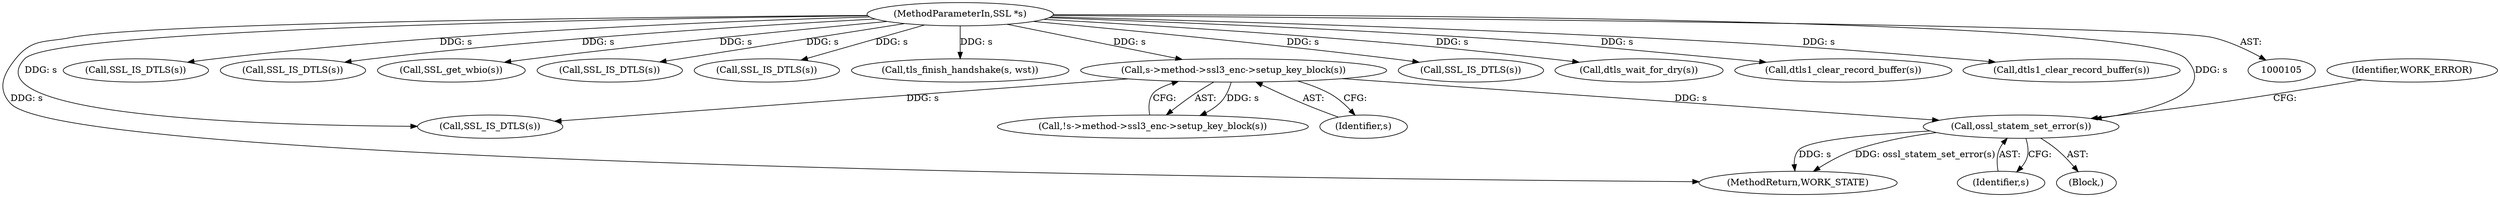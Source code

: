 digraph "0_openssl_f5c7f5dfbaf0d2f7d946d0fe86f08e6bcb36ed0d_3@pointer" {
"1000205" [label="(Call,ossl_statem_set_error(s))"];
"1000202" [label="(Call,s->method->ssl3_enc->setup_key_block(s))"];
"1000106" [label="(MethodParameterIn,SSL *s)"];
"1000140" [label="(Call,SSL_IS_DTLS(s))"];
"1000153" [label="(Call,SSL_IS_DTLS(s))"];
"1000168" [label="(Call,SSL_get_wbio(s))"];
"1000203" [label="(Identifier,s)"];
"1000177" [label="(Call,SSL_IS_DTLS(s))"];
"1000206" [label="(Identifier,s)"];
"1000106" [label="(MethodParameterIn,SSL *s)"];
"1000165" [label="(Call,SSL_IS_DTLS(s))"];
"1000222" [label="(Call,tls_finish_handshake(s, wst))"];
"1000229" [label="(MethodReturn,WORK_STATE)"];
"1000202" [label="(Call,s->method->ssl3_enc->setup_key_block(s))"];
"1000128" [label="(Call,SSL_IS_DTLS(s))"];
"1000201" [label="(Call,!s->method->ssl3_enc->setup_key_block(s))"];
"1000204" [label="(Block,)"];
"1000171" [label="(Call,dtls_wait_for_dry(s))"];
"1000130" [label="(Call,dtls1_clear_record_buffer(s))"];
"1000143" [label="(Call,dtls1_clear_record_buffer(s))"];
"1000208" [label="(Identifier,WORK_ERROR)"];
"1000205" [label="(Call,ossl_statem_set_error(s))"];
"1000210" [label="(Call,SSL_IS_DTLS(s))"];
"1000205" -> "1000204"  [label="AST: "];
"1000205" -> "1000206"  [label="CFG: "];
"1000206" -> "1000205"  [label="AST: "];
"1000208" -> "1000205"  [label="CFG: "];
"1000205" -> "1000229"  [label="DDG: ossl_statem_set_error(s)"];
"1000205" -> "1000229"  [label="DDG: s"];
"1000202" -> "1000205"  [label="DDG: s"];
"1000106" -> "1000205"  [label="DDG: s"];
"1000202" -> "1000201"  [label="AST: "];
"1000202" -> "1000203"  [label="CFG: "];
"1000203" -> "1000202"  [label="AST: "];
"1000201" -> "1000202"  [label="CFG: "];
"1000202" -> "1000201"  [label="DDG: s"];
"1000106" -> "1000202"  [label="DDG: s"];
"1000202" -> "1000210"  [label="DDG: s"];
"1000106" -> "1000105"  [label="AST: "];
"1000106" -> "1000229"  [label="DDG: s"];
"1000106" -> "1000128"  [label="DDG: s"];
"1000106" -> "1000130"  [label="DDG: s"];
"1000106" -> "1000140"  [label="DDG: s"];
"1000106" -> "1000143"  [label="DDG: s"];
"1000106" -> "1000153"  [label="DDG: s"];
"1000106" -> "1000165"  [label="DDG: s"];
"1000106" -> "1000168"  [label="DDG: s"];
"1000106" -> "1000171"  [label="DDG: s"];
"1000106" -> "1000177"  [label="DDG: s"];
"1000106" -> "1000210"  [label="DDG: s"];
"1000106" -> "1000222"  [label="DDG: s"];
}
